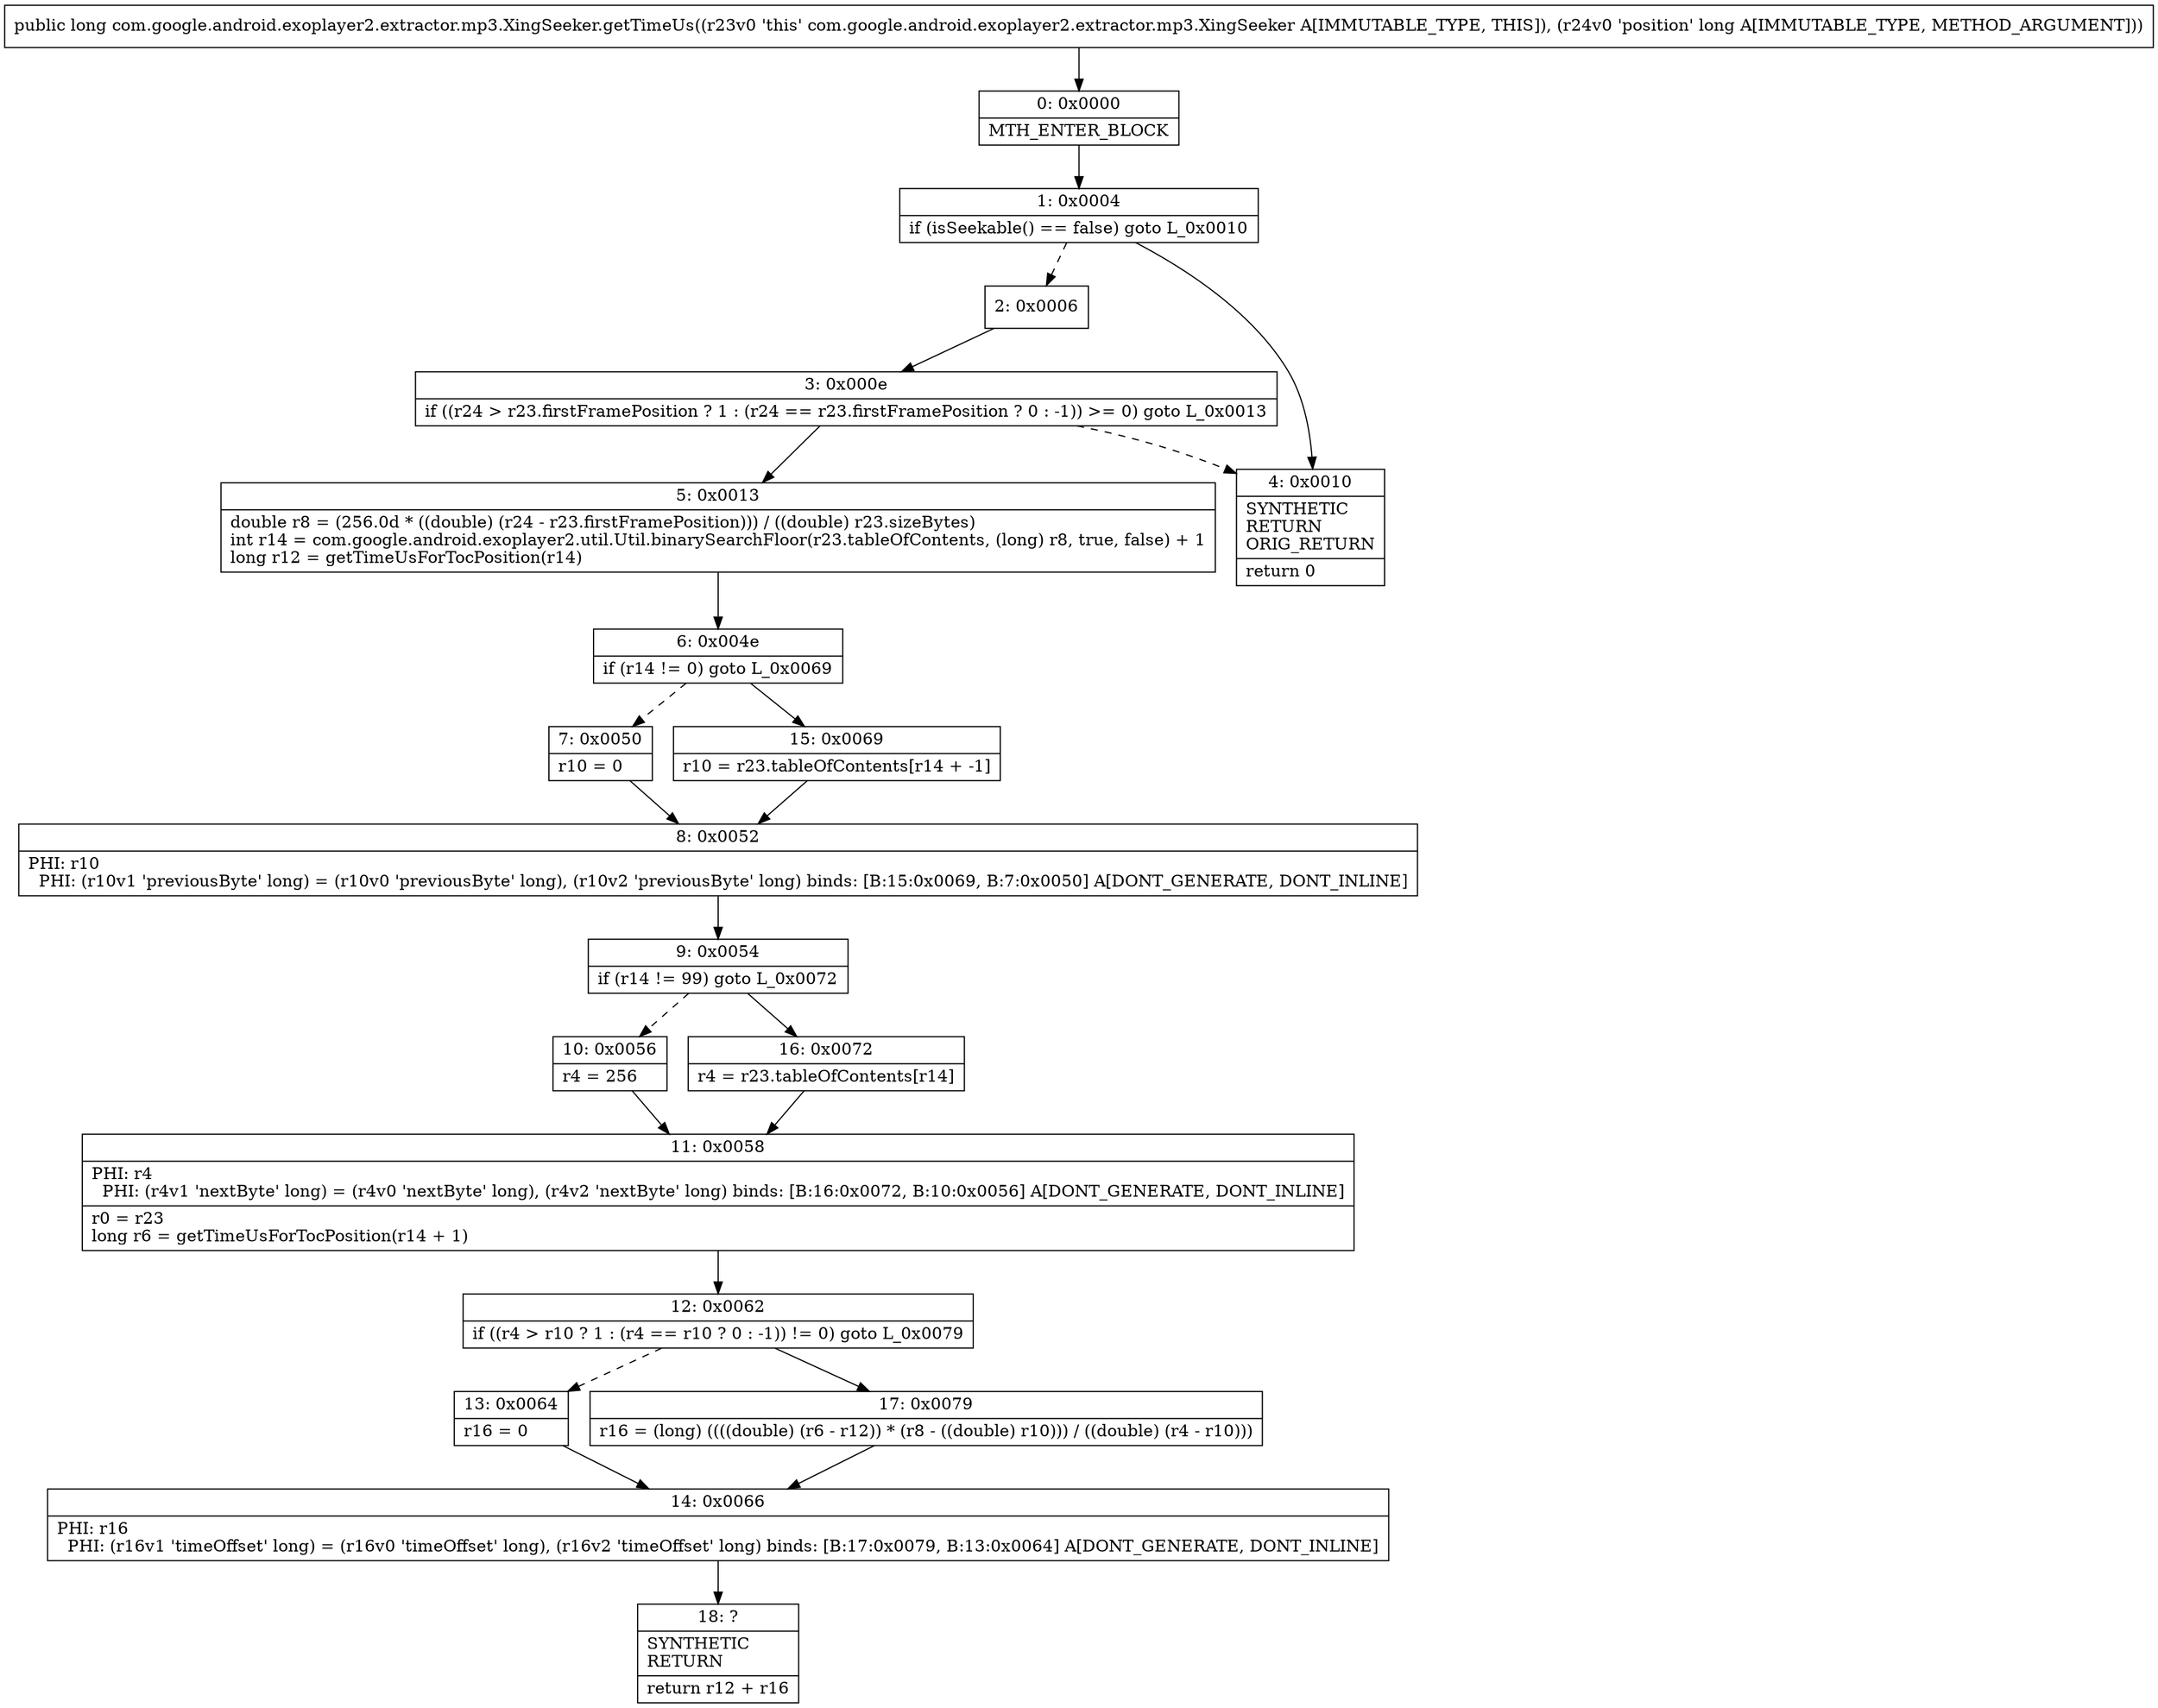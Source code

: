 digraph "CFG forcom.google.android.exoplayer2.extractor.mp3.XingSeeker.getTimeUs(J)J" {
Node_0 [shape=record,label="{0\:\ 0x0000|MTH_ENTER_BLOCK\l}"];
Node_1 [shape=record,label="{1\:\ 0x0004|if (isSeekable() == false) goto L_0x0010\l}"];
Node_2 [shape=record,label="{2\:\ 0x0006}"];
Node_3 [shape=record,label="{3\:\ 0x000e|if ((r24 \> r23.firstFramePosition ? 1 : (r24 == r23.firstFramePosition ? 0 : \-1)) \>= 0) goto L_0x0013\l}"];
Node_4 [shape=record,label="{4\:\ 0x0010|SYNTHETIC\lRETURN\lORIG_RETURN\l|return 0\l}"];
Node_5 [shape=record,label="{5\:\ 0x0013|double r8 = (256.0d * ((double) (r24 \- r23.firstFramePosition))) \/ ((double) r23.sizeBytes)\lint r14 = com.google.android.exoplayer2.util.Util.binarySearchFloor(r23.tableOfContents, (long) r8, true, false) + 1\llong r12 = getTimeUsForTocPosition(r14)\l}"];
Node_6 [shape=record,label="{6\:\ 0x004e|if (r14 != 0) goto L_0x0069\l}"];
Node_7 [shape=record,label="{7\:\ 0x0050|r10 = 0\l}"];
Node_8 [shape=record,label="{8\:\ 0x0052|PHI: r10 \l  PHI: (r10v1 'previousByte' long) = (r10v0 'previousByte' long), (r10v2 'previousByte' long) binds: [B:15:0x0069, B:7:0x0050] A[DONT_GENERATE, DONT_INLINE]\l}"];
Node_9 [shape=record,label="{9\:\ 0x0054|if (r14 != 99) goto L_0x0072\l}"];
Node_10 [shape=record,label="{10\:\ 0x0056|r4 = 256\l}"];
Node_11 [shape=record,label="{11\:\ 0x0058|PHI: r4 \l  PHI: (r4v1 'nextByte' long) = (r4v0 'nextByte' long), (r4v2 'nextByte' long) binds: [B:16:0x0072, B:10:0x0056] A[DONT_GENERATE, DONT_INLINE]\l|r0 = r23\llong r6 = getTimeUsForTocPosition(r14 + 1)\l}"];
Node_12 [shape=record,label="{12\:\ 0x0062|if ((r4 \> r10 ? 1 : (r4 == r10 ? 0 : \-1)) != 0) goto L_0x0079\l}"];
Node_13 [shape=record,label="{13\:\ 0x0064|r16 = 0\l}"];
Node_14 [shape=record,label="{14\:\ 0x0066|PHI: r16 \l  PHI: (r16v1 'timeOffset' long) = (r16v0 'timeOffset' long), (r16v2 'timeOffset' long) binds: [B:17:0x0079, B:13:0x0064] A[DONT_GENERATE, DONT_INLINE]\l}"];
Node_15 [shape=record,label="{15\:\ 0x0069|r10 = r23.tableOfContents[r14 + \-1]\l}"];
Node_16 [shape=record,label="{16\:\ 0x0072|r4 = r23.tableOfContents[r14]\l}"];
Node_17 [shape=record,label="{17\:\ 0x0079|r16 = (long) ((((double) (r6 \- r12)) * (r8 \- ((double) r10))) \/ ((double) (r4 \- r10)))\l}"];
Node_18 [shape=record,label="{18\:\ ?|SYNTHETIC\lRETURN\l|return r12 + r16\l}"];
MethodNode[shape=record,label="{public long com.google.android.exoplayer2.extractor.mp3.XingSeeker.getTimeUs((r23v0 'this' com.google.android.exoplayer2.extractor.mp3.XingSeeker A[IMMUTABLE_TYPE, THIS]), (r24v0 'position' long A[IMMUTABLE_TYPE, METHOD_ARGUMENT])) }"];
MethodNode -> Node_0;
Node_0 -> Node_1;
Node_1 -> Node_2[style=dashed];
Node_1 -> Node_4;
Node_2 -> Node_3;
Node_3 -> Node_4[style=dashed];
Node_3 -> Node_5;
Node_5 -> Node_6;
Node_6 -> Node_7[style=dashed];
Node_6 -> Node_15;
Node_7 -> Node_8;
Node_8 -> Node_9;
Node_9 -> Node_10[style=dashed];
Node_9 -> Node_16;
Node_10 -> Node_11;
Node_11 -> Node_12;
Node_12 -> Node_13[style=dashed];
Node_12 -> Node_17;
Node_13 -> Node_14;
Node_14 -> Node_18;
Node_15 -> Node_8;
Node_16 -> Node_11;
Node_17 -> Node_14;
}

